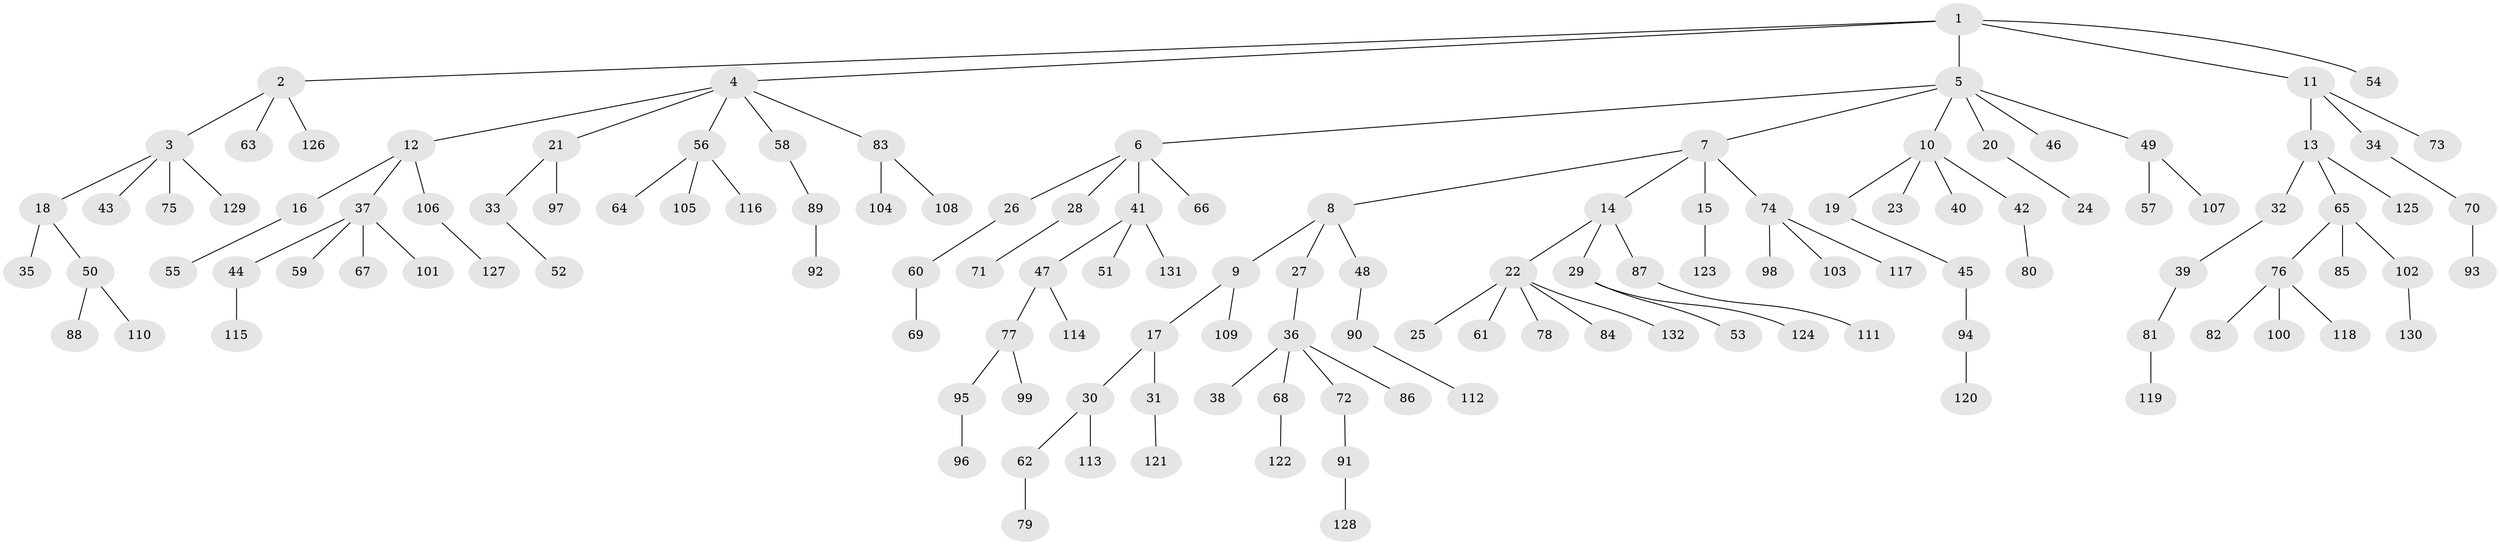 // Generated by graph-tools (version 1.1) at 2025/11/02/27/25 16:11:27]
// undirected, 132 vertices, 131 edges
graph export_dot {
graph [start="1"]
  node [color=gray90,style=filled];
  1;
  2;
  3;
  4;
  5;
  6;
  7;
  8;
  9;
  10;
  11;
  12;
  13;
  14;
  15;
  16;
  17;
  18;
  19;
  20;
  21;
  22;
  23;
  24;
  25;
  26;
  27;
  28;
  29;
  30;
  31;
  32;
  33;
  34;
  35;
  36;
  37;
  38;
  39;
  40;
  41;
  42;
  43;
  44;
  45;
  46;
  47;
  48;
  49;
  50;
  51;
  52;
  53;
  54;
  55;
  56;
  57;
  58;
  59;
  60;
  61;
  62;
  63;
  64;
  65;
  66;
  67;
  68;
  69;
  70;
  71;
  72;
  73;
  74;
  75;
  76;
  77;
  78;
  79;
  80;
  81;
  82;
  83;
  84;
  85;
  86;
  87;
  88;
  89;
  90;
  91;
  92;
  93;
  94;
  95;
  96;
  97;
  98;
  99;
  100;
  101;
  102;
  103;
  104;
  105;
  106;
  107;
  108;
  109;
  110;
  111;
  112;
  113;
  114;
  115;
  116;
  117;
  118;
  119;
  120;
  121;
  122;
  123;
  124;
  125;
  126;
  127;
  128;
  129;
  130;
  131;
  132;
  1 -- 2;
  1 -- 4;
  1 -- 5;
  1 -- 11;
  1 -- 54;
  2 -- 3;
  2 -- 63;
  2 -- 126;
  3 -- 18;
  3 -- 43;
  3 -- 75;
  3 -- 129;
  4 -- 12;
  4 -- 21;
  4 -- 56;
  4 -- 58;
  4 -- 83;
  5 -- 6;
  5 -- 7;
  5 -- 10;
  5 -- 20;
  5 -- 46;
  5 -- 49;
  6 -- 26;
  6 -- 28;
  6 -- 41;
  6 -- 66;
  7 -- 8;
  7 -- 14;
  7 -- 15;
  7 -- 74;
  8 -- 9;
  8 -- 27;
  8 -- 48;
  9 -- 17;
  9 -- 109;
  10 -- 19;
  10 -- 23;
  10 -- 40;
  10 -- 42;
  11 -- 13;
  11 -- 34;
  11 -- 73;
  12 -- 16;
  12 -- 37;
  12 -- 106;
  13 -- 32;
  13 -- 65;
  13 -- 125;
  14 -- 22;
  14 -- 29;
  14 -- 87;
  15 -- 123;
  16 -- 55;
  17 -- 30;
  17 -- 31;
  18 -- 35;
  18 -- 50;
  19 -- 45;
  20 -- 24;
  21 -- 33;
  21 -- 97;
  22 -- 25;
  22 -- 61;
  22 -- 78;
  22 -- 84;
  22 -- 132;
  26 -- 60;
  27 -- 36;
  28 -- 71;
  29 -- 53;
  29 -- 124;
  30 -- 62;
  30 -- 113;
  31 -- 121;
  32 -- 39;
  33 -- 52;
  34 -- 70;
  36 -- 38;
  36 -- 68;
  36 -- 72;
  36 -- 86;
  37 -- 44;
  37 -- 59;
  37 -- 67;
  37 -- 101;
  39 -- 81;
  41 -- 47;
  41 -- 51;
  41 -- 131;
  42 -- 80;
  44 -- 115;
  45 -- 94;
  47 -- 77;
  47 -- 114;
  48 -- 90;
  49 -- 57;
  49 -- 107;
  50 -- 88;
  50 -- 110;
  56 -- 64;
  56 -- 105;
  56 -- 116;
  58 -- 89;
  60 -- 69;
  62 -- 79;
  65 -- 76;
  65 -- 85;
  65 -- 102;
  68 -- 122;
  70 -- 93;
  72 -- 91;
  74 -- 98;
  74 -- 103;
  74 -- 117;
  76 -- 82;
  76 -- 100;
  76 -- 118;
  77 -- 95;
  77 -- 99;
  81 -- 119;
  83 -- 104;
  83 -- 108;
  87 -- 111;
  89 -- 92;
  90 -- 112;
  91 -- 128;
  94 -- 120;
  95 -- 96;
  102 -- 130;
  106 -- 127;
}
